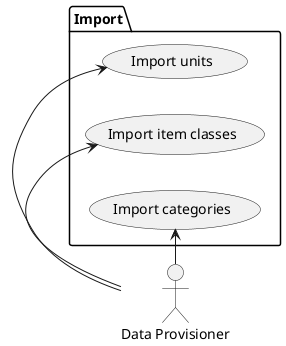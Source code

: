 @startuml
left to right direction
:Data Provisioner: as Provisioner
package Import {
    (Import units) as (ImportUnits)
    (Import categories) as (ImportCategories)
    (Import item classes) as (ImportItemClasses)
}

Provisioner -> (ImportUnits)
Provisioner -> (ImportItemClasses)
Provisioner -> (ImportCategories)

@enduml
